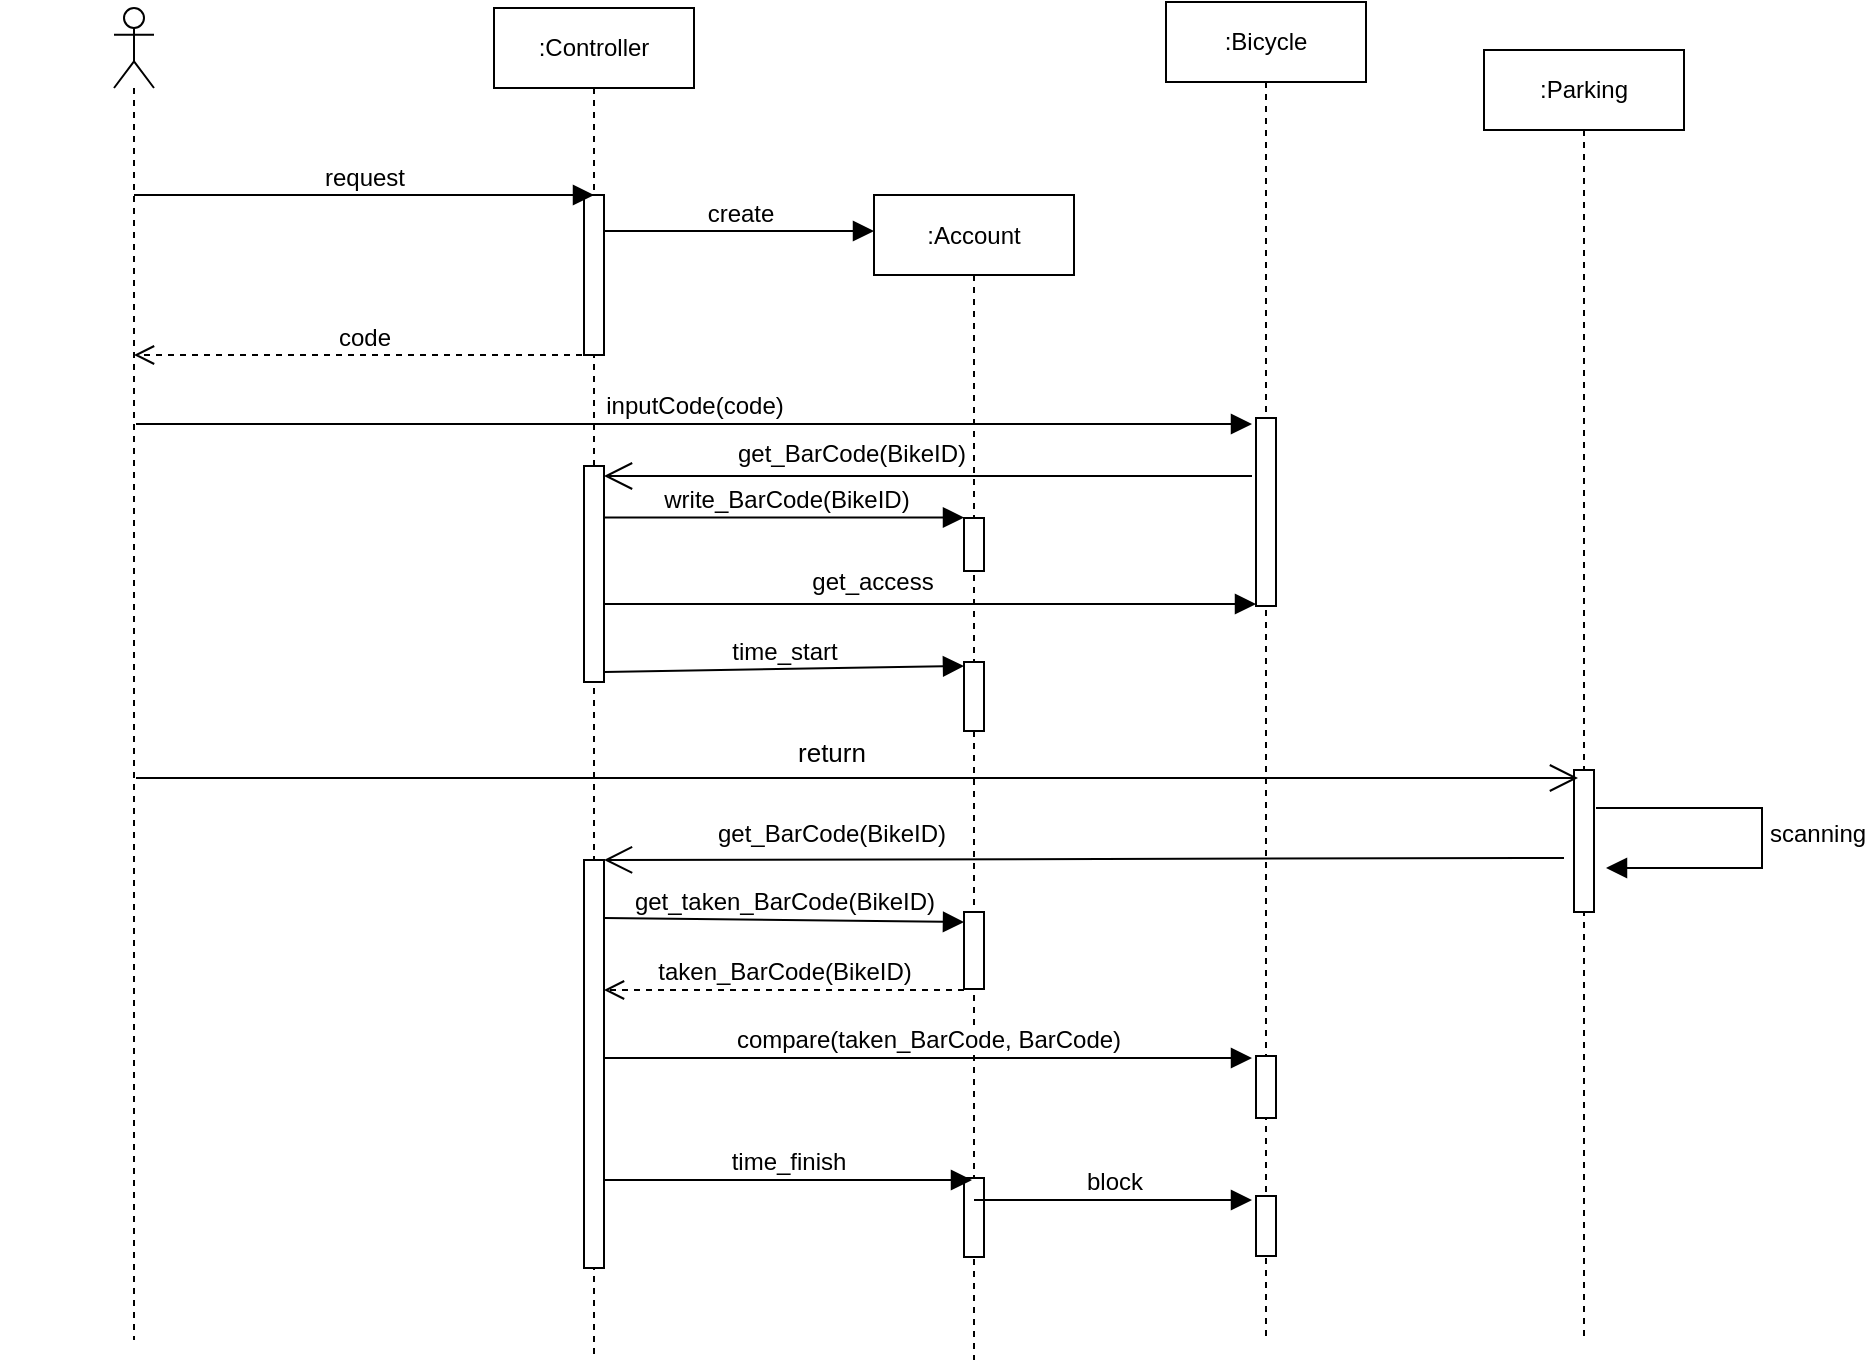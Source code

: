<mxfile version="24.3.0" type="github">
  <diagram name="Страница — 1" id="tt8TYxRbaa7Tng8jVo5R">
    <mxGraphModel dx="1387" dy="1055" grid="1" gridSize="10" guides="1" tooltips="1" connect="1" arrows="1" fold="1" page="0" pageScale="1" pageWidth="827" pageHeight="1169" math="0" shadow="0">
      <root>
        <mxCell id="0" />
        <mxCell id="1" parent="0" />
        <mxCell id="TpgBCeiR7gNn7qAD-xgO-9" style="edgeStyle=none;curved=1;rounded=0;orthogonalLoop=1;jettySize=auto;html=1;exitX=1;exitY=0.5;exitDx=0;exitDy=0;fontSize=12;startSize=8;endSize=8;" edge="1" parent="1">
          <mxGeometry relative="1" as="geometry">
            <mxPoint x="-59" y="-36.5" as="sourcePoint" />
            <mxPoint x="-59" y="-36.5" as="targetPoint" />
          </mxGeometry>
        </mxCell>
        <mxCell id="TpgBCeiR7gNn7qAD-xgO-10" style="edgeStyle=none;curved=1;rounded=0;orthogonalLoop=1;jettySize=auto;html=1;exitX=1;exitY=1;exitDx=0;exitDy=0;fontSize=12;startSize=8;endSize=8;" edge="1" parent="1">
          <mxGeometry relative="1" as="geometry">
            <mxPoint x="-59" y="-8.5" as="sourcePoint" />
            <mxPoint x="-59" y="-8.5" as="targetPoint" />
          </mxGeometry>
        </mxCell>
        <mxCell id="TpgBCeiR7gNn7qAD-xgO-11" style="edgeStyle=none;curved=1;rounded=0;orthogonalLoop=1;jettySize=auto;html=1;exitX=0;exitY=1;exitDx=0;exitDy=0;fontSize=12;startSize=8;endSize=8;" edge="1" parent="1">
          <mxGeometry relative="1" as="geometry">
            <mxPoint x="-156" y="-6" as="sourcePoint" />
            <mxPoint x="-156" y="-6" as="targetPoint" />
          </mxGeometry>
        </mxCell>
        <mxCell id="TpgBCeiR7gNn7qAD-xgO-16" value=":Controller" style="shape=umlLifeline;whiteSpace=wrap;html=1;container=1;dropTarget=0;collapsible=0;recursiveResize=0;outlineConnect=0;portConstraint=eastwest;newEdgeStyle={&quot;curved&quot;:0,&quot;rounded&quot;:0};points=[[0,0,0,0,5],[0,1,0,0,-5],[1,0,0,0,5],[1,1,0,0,-5]];perimeter=rectanglePerimeter;targetShapes=umlLifeline;participant=label;" vertex="1" parent="1">
          <mxGeometry x="81" y="-56" width="100" height="676" as="geometry" />
        </mxCell>
        <mxCell id="TpgBCeiR7gNn7qAD-xgO-19" value="" style="html=1;points=[[0,0,0,0,5],[0,1,0,0,-5],[1,0,0,0,5],[1,1,0,0,-5]];perimeter=orthogonalPerimeter;outlineConnect=0;targetShapes=umlLifeline;portConstraint=eastwest;newEdgeStyle={&quot;curved&quot;:0,&quot;rounded&quot;:0};" vertex="1" parent="TpgBCeiR7gNn7qAD-xgO-16">
          <mxGeometry x="45" y="93.5" width="10" height="80" as="geometry" />
        </mxCell>
        <mxCell id="TpgBCeiR7gNn7qAD-xgO-32" value="" style="html=1;points=[[0,0,0,0,5],[0,1,0,0,-5],[1,0,0,0,5],[1,1,0,0,-5]];perimeter=orthogonalPerimeter;outlineConnect=0;targetShapes=umlLifeline;portConstraint=eastwest;newEdgeStyle={&quot;curved&quot;:0,&quot;rounded&quot;:0};" vertex="1" parent="TpgBCeiR7gNn7qAD-xgO-16">
          <mxGeometry x="45" y="229" width="10" height="108" as="geometry" />
        </mxCell>
        <mxCell id="TpgBCeiR7gNn7qAD-xgO-49" value="" style="html=1;points=[[0,0,0,0,5],[0,1,0,0,-5],[1,0,0,0,5],[1,1,0,0,-5]];perimeter=orthogonalPerimeter;outlineConnect=0;targetShapes=umlLifeline;portConstraint=eastwest;newEdgeStyle={&quot;curved&quot;:0,&quot;rounded&quot;:0};" vertex="1" parent="TpgBCeiR7gNn7qAD-xgO-16">
          <mxGeometry x="45" y="426" width="10" height="204" as="geometry" />
        </mxCell>
        <mxCell id="TpgBCeiR7gNn7qAD-xgO-18" value="" style="shape=umlLifeline;perimeter=lifelinePerimeter;whiteSpace=wrap;html=1;container=1;dropTarget=0;collapsible=0;recursiveResize=0;outlineConnect=0;portConstraint=eastwest;newEdgeStyle={&quot;curved&quot;:0,&quot;rounded&quot;:0};participant=umlActor;" vertex="1" parent="1">
          <mxGeometry x="-109" y="-56" width="20" height="666" as="geometry" />
        </mxCell>
        <mxCell id="TpgBCeiR7gNn7qAD-xgO-24" value="request" style="html=1;verticalAlign=bottom;endArrow=block;curved=0;rounded=0;fontSize=12;startSize=8;endSize=8;" edge="1" parent="1" source="TpgBCeiR7gNn7qAD-xgO-18">
          <mxGeometry width="80" relative="1" as="geometry">
            <mxPoint x="51" y="37.5" as="sourcePoint" />
            <mxPoint x="131" y="37.5" as="targetPoint" />
          </mxGeometry>
        </mxCell>
        <mxCell id="TpgBCeiR7gNn7qAD-xgO-25" value="code" style="html=1;verticalAlign=bottom;endArrow=open;dashed=1;endSize=8;curved=0;rounded=0;fontSize=12;" edge="1" parent="1" target="TpgBCeiR7gNn7qAD-xgO-18">
          <mxGeometry relative="1" as="geometry">
            <mxPoint x="131" y="117.5" as="sourcePoint" />
            <mxPoint x="51" y="117.5" as="targetPoint" />
          </mxGeometry>
        </mxCell>
        <mxCell id="TpgBCeiR7gNn7qAD-xgO-26" value=":Account" style="shape=umlLifeline;perimeter=lifelinePerimeter;whiteSpace=wrap;html=1;container=1;dropTarget=0;collapsible=0;recursiveResize=0;outlineConnect=0;portConstraint=eastwest;newEdgeStyle={&quot;curved&quot;:0,&quot;rounded&quot;:0};" vertex="1" parent="1">
          <mxGeometry x="271" y="37.5" width="100" height="582.5" as="geometry" />
        </mxCell>
        <mxCell id="TpgBCeiR7gNn7qAD-xgO-34" value="" style="html=1;points=[[0,0,0,0,5],[0,1,0,0,-5],[1,0,0,0,5],[1,1,0,0,-5]];perimeter=orthogonalPerimeter;outlineConnect=0;targetShapes=umlLifeline;portConstraint=eastwest;newEdgeStyle={&quot;curved&quot;:0,&quot;rounded&quot;:0};" vertex="1" parent="TpgBCeiR7gNn7qAD-xgO-26">
          <mxGeometry x="45" y="161.5" width="10" height="26.5" as="geometry" />
        </mxCell>
        <mxCell id="TpgBCeiR7gNn7qAD-xgO-37" value="" style="html=1;points=[[0,0,0,0,5],[0,1,0,0,-5],[1,0,0,0,5],[1,1,0,0,-5]];perimeter=orthogonalPerimeter;outlineConnect=0;targetShapes=umlLifeline;portConstraint=eastwest;newEdgeStyle={&quot;curved&quot;:0,&quot;rounded&quot;:0};" vertex="1" parent="TpgBCeiR7gNn7qAD-xgO-26">
          <mxGeometry x="45" y="233.5" width="10" height="34.5" as="geometry" />
        </mxCell>
        <mxCell id="TpgBCeiR7gNn7qAD-xgO-51" value="" style="html=1;points=[[0,0,0,0,5],[0,1,0,0,-5],[1,0,0,0,5],[1,1,0,0,-5]];perimeter=orthogonalPerimeter;outlineConnect=0;targetShapes=umlLifeline;portConstraint=eastwest;newEdgeStyle={&quot;curved&quot;:0,&quot;rounded&quot;:0};" vertex="1" parent="TpgBCeiR7gNn7qAD-xgO-26">
          <mxGeometry x="45" y="358.5" width="10" height="38.5" as="geometry" />
        </mxCell>
        <mxCell id="TpgBCeiR7gNn7qAD-xgO-59" value="" style="html=1;points=[[0,0,0,0,5],[0,1,0,0,-5],[1,0,0,0,5],[1,1,0,0,-5]];perimeter=orthogonalPerimeter;outlineConnect=0;targetShapes=umlLifeline;portConstraint=eastwest;newEdgeStyle={&quot;curved&quot;:0,&quot;rounded&quot;:0};" vertex="1" parent="TpgBCeiR7gNn7qAD-xgO-26">
          <mxGeometry x="45" y="491.5" width="10" height="39.5" as="geometry" />
        </mxCell>
        <mxCell id="TpgBCeiR7gNn7qAD-xgO-27" value="create" style="html=1;verticalAlign=bottom;endArrow=block;curved=0;rounded=0;fontSize=12;startSize=8;endSize=8;" edge="1" parent="1" source="TpgBCeiR7gNn7qAD-xgO-19">
          <mxGeometry width="80" relative="1" as="geometry">
            <mxPoint x="191" y="55.5" as="sourcePoint" />
            <mxPoint x="271" y="55.5" as="targetPoint" />
          </mxGeometry>
        </mxCell>
        <mxCell id="TpgBCeiR7gNn7qAD-xgO-28" value=":Bicycle" style="shape=umlLifeline;perimeter=lifelinePerimeter;whiteSpace=wrap;html=1;container=1;dropTarget=0;collapsible=0;recursiveResize=0;outlineConnect=0;portConstraint=eastwest;newEdgeStyle={&quot;curved&quot;:0,&quot;rounded&quot;:0};" vertex="1" parent="1">
          <mxGeometry x="417" y="-59" width="100" height="670" as="geometry" />
        </mxCell>
        <mxCell id="TpgBCeiR7gNn7qAD-xgO-31" value="" style="html=1;points=[[0,0,0,0,5],[0,1,0,0,-5],[1,0,0,0,5],[1,1,0,0,-5]];perimeter=orthogonalPerimeter;outlineConnect=0;targetShapes=umlLifeline;portConstraint=eastwest;newEdgeStyle={&quot;curved&quot;:0,&quot;rounded&quot;:0};" vertex="1" parent="TpgBCeiR7gNn7qAD-xgO-28">
          <mxGeometry x="45" y="208" width="10" height="94" as="geometry" />
        </mxCell>
        <mxCell id="TpgBCeiR7gNn7qAD-xgO-54" value="" style="html=1;points=[[0,0,0,0,5],[0,1,0,0,-5],[1,0,0,0,5],[1,1,0,0,-5]];perimeter=orthogonalPerimeter;outlineConnect=0;targetShapes=umlLifeline;portConstraint=eastwest;newEdgeStyle={&quot;curved&quot;:0,&quot;rounded&quot;:0};" vertex="1" parent="TpgBCeiR7gNn7qAD-xgO-28">
          <mxGeometry x="45" y="527" width="10" height="31" as="geometry" />
        </mxCell>
        <mxCell id="TpgBCeiR7gNn7qAD-xgO-60" value="" style="html=1;points=[[0,0,0,0,5],[0,1,0,0,-5],[1,0,0,0,5],[1,1,0,0,-5]];perimeter=orthogonalPerimeter;outlineConnect=0;targetShapes=umlLifeline;portConstraint=eastwest;newEdgeStyle={&quot;curved&quot;:0,&quot;rounded&quot;:0};" vertex="1" parent="TpgBCeiR7gNn7qAD-xgO-28">
          <mxGeometry x="45" y="597" width="10" height="30" as="geometry" />
        </mxCell>
        <mxCell id="TpgBCeiR7gNn7qAD-xgO-29" value=":Parking" style="shape=umlLifeline;perimeter=lifelinePerimeter;whiteSpace=wrap;html=1;container=1;dropTarget=0;collapsible=0;recursiveResize=0;outlineConnect=0;portConstraint=eastwest;newEdgeStyle={&quot;curved&quot;:0,&quot;rounded&quot;:0};" vertex="1" parent="1">
          <mxGeometry x="576" y="-35" width="100" height="645" as="geometry" />
        </mxCell>
        <mxCell id="TpgBCeiR7gNn7qAD-xgO-47" value="" style="html=1;points=[[0,0,0,0,5],[0,1,0,0,-5],[1,0,0,0,5],[1,1,0,0,-5]];perimeter=orthogonalPerimeter;outlineConnect=0;targetShapes=umlLifeline;portConstraint=eastwest;newEdgeStyle={&quot;curved&quot;:0,&quot;rounded&quot;:0};" vertex="1" parent="TpgBCeiR7gNn7qAD-xgO-29">
          <mxGeometry x="45" y="360" width="10" height="71" as="geometry" />
        </mxCell>
        <mxCell id="TpgBCeiR7gNn7qAD-xgO-30" value="inputCode(code)" style="html=1;verticalAlign=bottom;endArrow=block;curved=0;rounded=0;fontSize=12;startSize=8;endSize=8;" edge="1" parent="1">
          <mxGeometry width="80" relative="1" as="geometry">
            <mxPoint x="-98" y="152" as="sourcePoint" />
            <mxPoint x="460" y="152" as="targetPoint" />
          </mxGeometry>
        </mxCell>
        <mxCell id="TpgBCeiR7gNn7qAD-xgO-35" value="write_BarCode(BikeID)" style="html=1;verticalAlign=bottom;endArrow=block;curved=0;rounded=0;fontSize=12;startSize=8;endSize=8;" edge="1" parent="1" source="TpgBCeiR7gNn7qAD-xgO-32">
          <mxGeometry x="0.009" width="80" relative="1" as="geometry">
            <mxPoint x="236" y="198.75" as="sourcePoint" />
            <mxPoint x="316" y="198.75" as="targetPoint" />
            <mxPoint as="offset" />
          </mxGeometry>
        </mxCell>
        <mxCell id="TpgBCeiR7gNn7qAD-xgO-36" value="get_access" style="html=1;verticalAlign=bottom;endArrow=block;curved=0;rounded=0;fontSize=12;startSize=8;endSize=8;" edge="1" parent="1" source="TpgBCeiR7gNn7qAD-xgO-32">
          <mxGeometry x="-0.178" y="2" width="80" relative="1" as="geometry">
            <mxPoint x="382" y="242" as="sourcePoint" />
            <mxPoint x="462" y="242" as="targetPoint" />
            <mxPoint as="offset" />
          </mxGeometry>
        </mxCell>
        <mxCell id="TpgBCeiR7gNn7qAD-xgO-39" value="time_start" style="html=1;verticalAlign=bottom;endArrow=block;curved=0;rounded=0;fontSize=12;startSize=8;endSize=8;exitX=1;exitY=1;exitDx=0;exitDy=-5;exitPerimeter=0;" edge="1" parent="1" source="TpgBCeiR7gNn7qAD-xgO-32">
          <mxGeometry x="-0.0" width="80" relative="1" as="geometry">
            <mxPoint x="186" y="306" as="sourcePoint" />
            <mxPoint x="316" y="273" as="targetPoint" />
            <mxPoint as="offset" />
          </mxGeometry>
        </mxCell>
        <mxCell id="TpgBCeiR7gNn7qAD-xgO-40" value="" style="endArrow=open;endFill=1;endSize=12;html=1;rounded=0;fontSize=12;curved=1;entryX=1;entryY=0;entryDx=0;entryDy=5;entryPerimeter=0;" edge="1" parent="1" target="TpgBCeiR7gNn7qAD-xgO-32">
          <mxGeometry width="160" relative="1" as="geometry">
            <mxPoint x="460" y="178" as="sourcePoint" />
            <mxPoint x="179" y="178" as="targetPoint" />
          </mxGeometry>
        </mxCell>
        <mxCell id="TpgBCeiR7gNn7qAD-xgO-41" value="" style="endArrow=open;endFill=1;endSize=12;html=1;rounded=0;fontSize=12;curved=1;" edge="1" parent="1">
          <mxGeometry width="160" relative="1" as="geometry">
            <mxPoint x="-98" y="329" as="sourcePoint" />
            <mxPoint x="623" y="329" as="targetPoint" />
          </mxGeometry>
        </mxCell>
        <mxCell id="TpgBCeiR7gNn7qAD-xgO-48" value="scanning" style="html=1;align=left;spacingLeft=2;endArrow=block;rounded=0;edgeStyle=orthogonalEdgeStyle;curved=0;rounded=0;fontSize=12;startSize=8;endSize=8;" edge="1" parent="1">
          <mxGeometry relative="1" as="geometry">
            <mxPoint x="632" y="344" as="sourcePoint" />
            <Array as="points">
              <mxPoint x="715" y="344" />
              <mxPoint x="715" y="374" />
            </Array>
            <mxPoint x="637" y="374" as="targetPoint" />
          </mxGeometry>
        </mxCell>
        <mxCell id="TpgBCeiR7gNn7qAD-xgO-50" value="" style="endArrow=open;endFill=1;endSize=12;html=1;rounded=0;fontSize=12;curved=1;" edge="1" parent="1" target="TpgBCeiR7gNn7qAD-xgO-49">
          <mxGeometry width="160" relative="1" as="geometry">
            <mxPoint x="616" y="369" as="sourcePoint" />
            <mxPoint x="613" y="376" as="targetPoint" />
          </mxGeometry>
        </mxCell>
        <mxCell id="TpgBCeiR7gNn7qAD-xgO-52" value="get_taken_BarCode(BikeID)" style="html=1;verticalAlign=bottom;endArrow=block;curved=0;rounded=0;fontSize=12;startSize=8;endSize=8;entryX=0;entryY=0;entryDx=0;entryDy=5;entryPerimeter=0;" edge="1" parent="1" target="TpgBCeiR7gNn7qAD-xgO-51">
          <mxGeometry x="-0.0" width="80" relative="1" as="geometry">
            <mxPoint x="136" y="399" as="sourcePoint" />
            <mxPoint x="314" y="402" as="targetPoint" />
            <mxPoint as="offset" />
          </mxGeometry>
        </mxCell>
        <mxCell id="TpgBCeiR7gNn7qAD-xgO-53" value="taken_BarCode(BikeID)" style="html=1;verticalAlign=bottom;endArrow=open;dashed=1;endSize=8;curved=0;rounded=0;fontSize=12;" edge="1" parent="1" target="TpgBCeiR7gNn7qAD-xgO-49">
          <mxGeometry relative="1" as="geometry">
            <mxPoint x="316" y="435" as="sourcePoint" />
            <mxPoint x="236" y="435" as="targetPoint" />
          </mxGeometry>
        </mxCell>
        <mxCell id="TpgBCeiR7gNn7qAD-xgO-58" value="compare(taken_BarCode, BarCode)" style="html=1;verticalAlign=bottom;endArrow=block;curved=0;rounded=0;fontSize=12;startSize=8;endSize=8;" edge="1" parent="1" source="TpgBCeiR7gNn7qAD-xgO-49">
          <mxGeometry width="80" relative="1" as="geometry">
            <mxPoint x="380" y="469" as="sourcePoint" />
            <mxPoint x="460" y="469" as="targetPoint" />
          </mxGeometry>
        </mxCell>
        <mxCell id="TpgBCeiR7gNn7qAD-xgO-61" value="time_finish" style="html=1;verticalAlign=bottom;endArrow=block;curved=0;rounded=0;fontSize=12;startSize=8;endSize=8;" edge="1" parent="1" source="TpgBCeiR7gNn7qAD-xgO-49">
          <mxGeometry width="80" relative="1" as="geometry">
            <mxPoint x="240" y="530" as="sourcePoint" />
            <mxPoint x="320" y="530" as="targetPoint" />
          </mxGeometry>
        </mxCell>
        <mxCell id="TpgBCeiR7gNn7qAD-xgO-62" value="block" style="html=1;verticalAlign=bottom;endArrow=block;curved=0;rounded=0;fontSize=12;startSize=8;endSize=8;" edge="1" parent="1" source="TpgBCeiR7gNn7qAD-xgO-26">
          <mxGeometry x="0.005" width="80" relative="1" as="geometry">
            <mxPoint x="380" y="540" as="sourcePoint" />
            <mxPoint x="460" y="540" as="targetPoint" />
            <mxPoint as="offset" />
          </mxGeometry>
        </mxCell>
        <mxCell id="TpgBCeiR7gNn7qAD-xgO-63" value="&lt;font style=&quot;font-size: 12px;&quot;&gt;get_BarCode(BikeID)&lt;/font&gt;" style="text;strokeColor=none;fillColor=none;html=1;align=center;verticalAlign=middle;whiteSpace=wrap;rounded=0;fontSize=16;" vertex="1" parent="1">
          <mxGeometry x="230" y="150" width="60" height="30" as="geometry" />
        </mxCell>
        <mxCell id="TpgBCeiR7gNn7qAD-xgO-65" value="&lt;font style=&quot;font-size: 13px;&quot;&gt;return&lt;/font&gt;" style="text;strokeColor=none;fillColor=none;html=1;align=center;verticalAlign=middle;whiteSpace=wrap;rounded=0;fontSize=16;" vertex="1" parent="1">
          <mxGeometry x="220" y="300" width="60" height="30" as="geometry" />
        </mxCell>
        <mxCell id="TpgBCeiR7gNn7qAD-xgO-66" value="&lt;font style=&quot;font-size: 12px;&quot;&gt;get_BarCode(BikeID)&lt;/font&gt;" style="text;strokeColor=none;fillColor=none;html=1;align=center;verticalAlign=middle;whiteSpace=wrap;rounded=0;fontSize=16;" vertex="1" parent="1">
          <mxGeometry x="220" y="340" width="60" height="30" as="geometry" />
        </mxCell>
      </root>
    </mxGraphModel>
  </diagram>
</mxfile>
